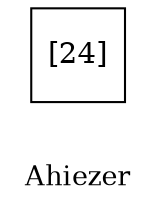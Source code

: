 digraph G {node [shape = square]; 
 graph [rankdir=LR]; 
_diagram_info [shape="plaintext", label="Ahiezer", fontsize=13]"[24]"
}